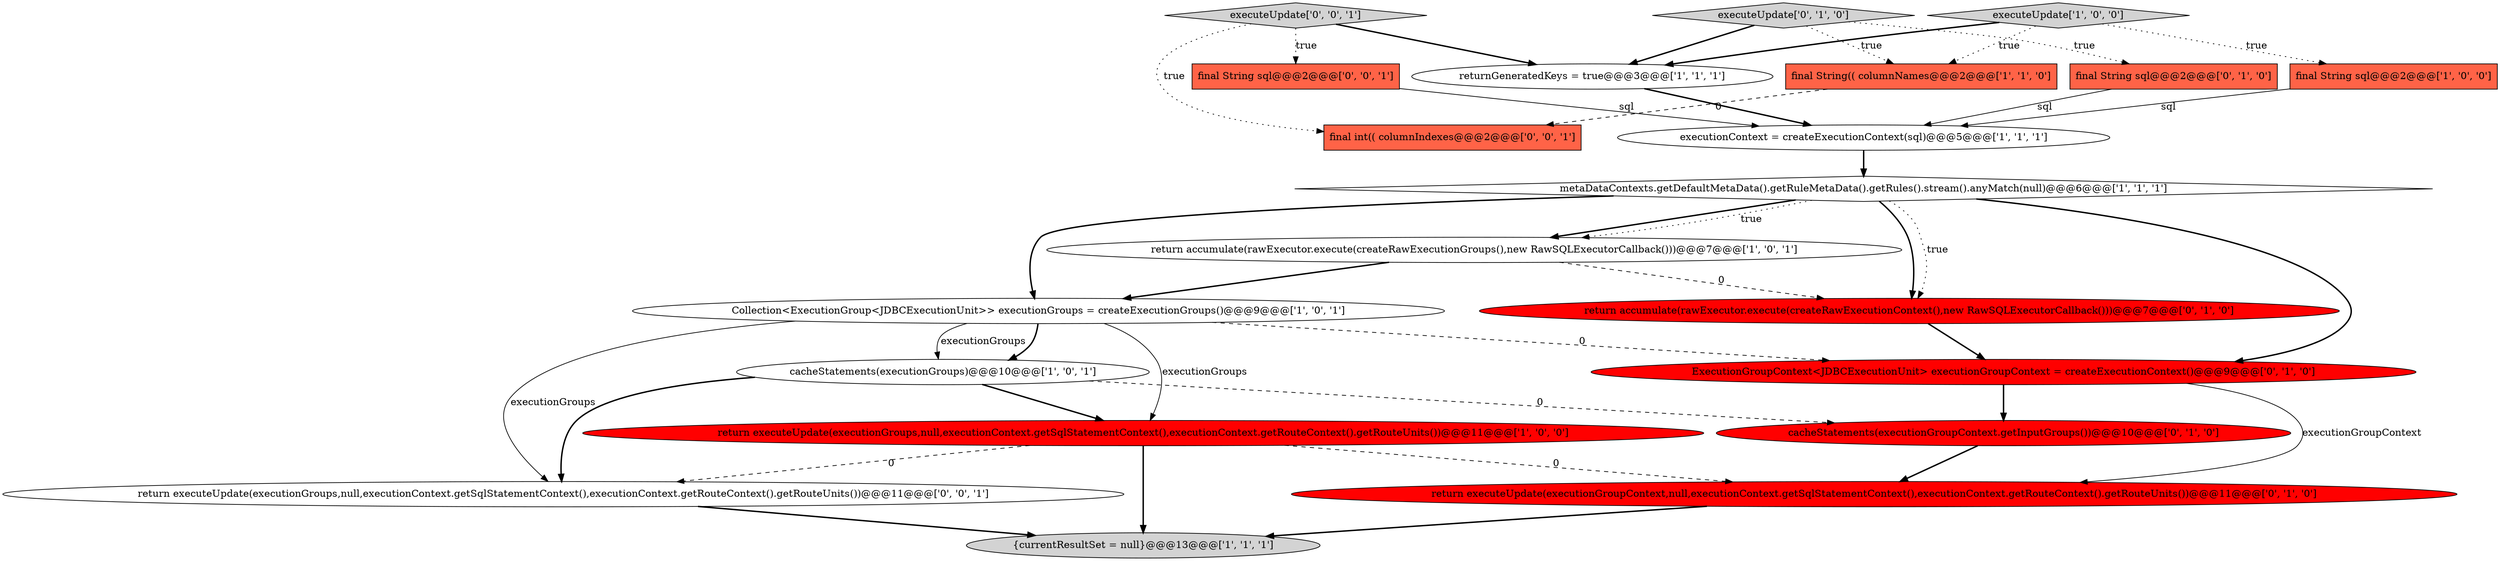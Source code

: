 digraph {
16 [style = filled, label = "return accumulate(rawExecutor.execute(createRawExecutionContext(),new RawSQLExecutorCallback()))@@@7@@@['0', '1', '0']", fillcolor = red, shape = ellipse image = "AAA1AAABBB2BBB"];
5 [style = filled, label = "cacheStatements(executionGroups)@@@10@@@['1', '0', '1']", fillcolor = white, shape = ellipse image = "AAA0AAABBB1BBB"];
2 [style = filled, label = "{currentResultSet = null}@@@13@@@['1', '1', '1']", fillcolor = lightgray, shape = ellipse image = "AAA0AAABBB1BBB"];
17 [style = filled, label = "final String sql@@@2@@@['0', '0', '1']", fillcolor = tomato, shape = box image = "AAA0AAABBB3BBB"];
3 [style = filled, label = "final String sql@@@2@@@['1', '0', '0']", fillcolor = tomato, shape = box image = "AAA0AAABBB1BBB"];
6 [style = filled, label = "return executeUpdate(executionGroups,null,executionContext.getSqlStatementContext(),executionContext.getRouteContext().getRouteUnits())@@@11@@@['1', '0', '0']", fillcolor = red, shape = ellipse image = "AAA1AAABBB1BBB"];
8 [style = filled, label = "Collection<ExecutionGroup<JDBCExecutionUnit>> executionGroups = createExecutionGroups()@@@9@@@['1', '0', '1']", fillcolor = white, shape = ellipse image = "AAA0AAABBB1BBB"];
4 [style = filled, label = "returnGeneratedKeys = true@@@3@@@['1', '1', '1']", fillcolor = white, shape = ellipse image = "AAA0AAABBB1BBB"];
12 [style = filled, label = "final String sql@@@2@@@['0', '1', '0']", fillcolor = tomato, shape = box image = "AAA0AAABBB2BBB"];
10 [style = filled, label = "executeUpdate['1', '0', '0']", fillcolor = lightgray, shape = diamond image = "AAA0AAABBB1BBB"];
18 [style = filled, label = "return executeUpdate(executionGroups,null,executionContext.getSqlStatementContext(),executionContext.getRouteContext().getRouteUnits())@@@11@@@['0', '0', '1']", fillcolor = white, shape = ellipse image = "AAA0AAABBB3BBB"];
14 [style = filled, label = "cacheStatements(executionGroupContext.getInputGroups())@@@10@@@['0', '1', '0']", fillcolor = red, shape = ellipse image = "AAA1AAABBB2BBB"];
13 [style = filled, label = "ExecutionGroupContext<JDBCExecutionUnit> executionGroupContext = createExecutionContext()@@@9@@@['0', '1', '0']", fillcolor = red, shape = ellipse image = "AAA1AAABBB2BBB"];
1 [style = filled, label = "return accumulate(rawExecutor.execute(createRawExecutionGroups(),new RawSQLExecutorCallback()))@@@7@@@['1', '0', '1']", fillcolor = white, shape = ellipse image = "AAA0AAABBB1BBB"];
0 [style = filled, label = "executionContext = createExecutionContext(sql)@@@5@@@['1', '1', '1']", fillcolor = white, shape = ellipse image = "AAA0AAABBB1BBB"];
11 [style = filled, label = "executeUpdate['0', '1', '0']", fillcolor = lightgray, shape = diamond image = "AAA0AAABBB2BBB"];
19 [style = filled, label = "final int(( columnIndexes@@@2@@@['0', '0', '1']", fillcolor = tomato, shape = box image = "AAA0AAABBB3BBB"];
15 [style = filled, label = "return executeUpdate(executionGroupContext,null,executionContext.getSqlStatementContext(),executionContext.getRouteContext().getRouteUnits())@@@11@@@['0', '1', '0']", fillcolor = red, shape = ellipse image = "AAA1AAABBB2BBB"];
20 [style = filled, label = "executeUpdate['0', '0', '1']", fillcolor = lightgray, shape = diamond image = "AAA0AAABBB3BBB"];
7 [style = filled, label = "metaDataContexts.getDefaultMetaData().getRuleMetaData().getRules().stream().anyMatch(null)@@@6@@@['1', '1', '1']", fillcolor = white, shape = diamond image = "AAA0AAABBB1BBB"];
9 [style = filled, label = "final String(( columnNames@@@2@@@['1', '1', '0']", fillcolor = tomato, shape = box image = "AAA0AAABBB1BBB"];
7->13 [style = bold, label=""];
16->13 [style = bold, label=""];
15->2 [style = bold, label=""];
5->14 [style = dashed, label="0"];
7->1 [style = bold, label=""];
1->8 [style = bold, label=""];
17->0 [style = solid, label="sql"];
20->17 [style = dotted, label="true"];
11->4 [style = bold, label=""];
11->12 [style = dotted, label="true"];
10->3 [style = dotted, label="true"];
11->9 [style = dotted, label="true"];
5->18 [style = bold, label=""];
8->18 [style = solid, label="executionGroups"];
18->2 [style = bold, label=""];
7->8 [style = bold, label=""];
10->9 [style = dotted, label="true"];
13->15 [style = solid, label="executionGroupContext"];
4->0 [style = bold, label=""];
20->4 [style = bold, label=""];
0->7 [style = bold, label=""];
6->2 [style = bold, label=""];
8->13 [style = dashed, label="0"];
9->19 [style = dashed, label="0"];
6->18 [style = dashed, label="0"];
5->6 [style = bold, label=""];
8->5 [style = bold, label=""];
6->15 [style = dashed, label="0"];
12->0 [style = solid, label="sql"];
1->16 [style = dashed, label="0"];
7->16 [style = bold, label=""];
7->16 [style = dotted, label="true"];
10->4 [style = bold, label=""];
14->15 [style = bold, label=""];
3->0 [style = solid, label="sql"];
20->19 [style = dotted, label="true"];
7->1 [style = dotted, label="true"];
13->14 [style = bold, label=""];
8->6 [style = solid, label="executionGroups"];
8->5 [style = solid, label="executionGroups"];
}
